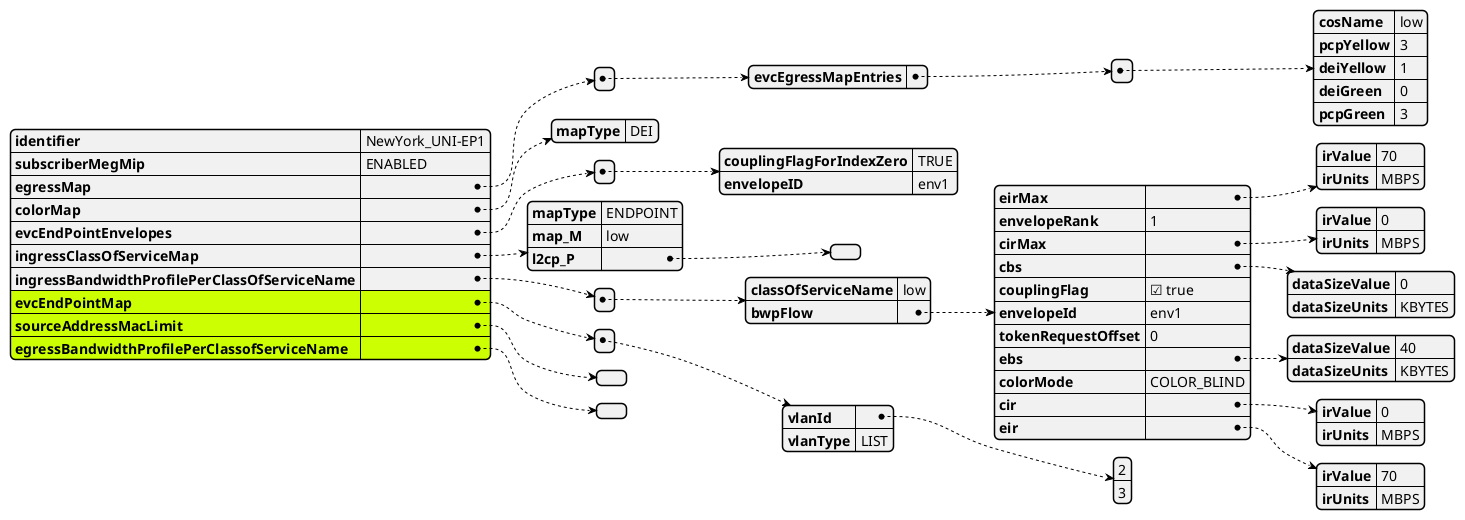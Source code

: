 @startjson
#highlight "evcEndPointMap"
#highlight "sourceAddressMacLimit"
#highlight "egressBandwidthProfilePerClassofServiceName"
{
            "identifier": "NewYork_UNI-EP1",
            "subscriberMegMip": "ENABLED",
            "egressMap": [
              {
                "evcEgressMapEntries": [
                  {
                    "cosName": "low",
                    "pcpYellow": 3,
                    "deiYellow": 1,
                    "deiGreen": 0,
                    "pcpGreen": 3
                  }
                ]
              }
            ],
            "colorMap": {
              "mapType": "DEI"
            },
            "evcEndPointEnvelopes": [
              {
                "couplingFlagForIndexZero": "TRUE",
                "envelopeID": "env1"
              }
            ],
            "ingressClassOfServiceMap": {
              "mapType": "ENDPOINT",
              "map_M": "low",
              "l2cp_P": []
            },
            "ingressBandwidthProfilePerClassOfServiceName": [
              {
                "classOfServiceName": "low",
                "bwpFlow": {
                  "eirMax": {
                    "irValue": 70,
                    "irUnits": "MBPS"
                  },
                  "envelopeRank": 1,
                  "cirMax": {
                    "irValue": 0,
                    "irUnits": "MBPS"
                  },
                  "cbs": {
                    "dataSizeValue": 0,
                    "dataSizeUnits": "KBYTES"
                  },
                  "couplingFlag": true,
                  "envelopeId": "env1",
                  "tokenRequestOffset": 0,
                  "ebs": {
                    "dataSizeValue": 40,
                    "dataSizeUnits": "KBYTES"
                  },
                  "colorMode": "COLOR_BLIND",
                  "cir": {
                    "irValue": 0,
                    "irUnits": "MBPS"
                  },
                  "eir": {
                    "irValue": 70,
                    "irUnits": "MBPS"
                  }
                }
              }
            ],
            "evcEndPointMap": [
              {
                "vlanId": [2, 3],
                "vlanType": "LIST"
              }
            ],
            "sourceAddressMacLimit": [],
            "egressBandwidthProfilePerClassofServiceName": []
}
@endjson